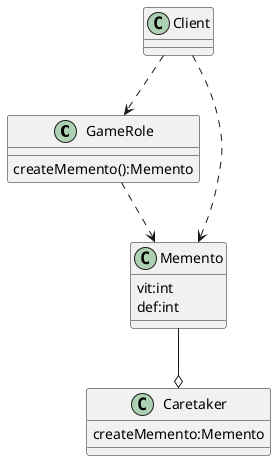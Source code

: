 @startuml
class GameRole{
createMemento():Memento
}
class Memento{
vit:int
def:int
}
class Caretaker{
createMemento:Memento
}

Client ..> GameRole
Client ..> Memento
GameRole ..> Memento
Memento --o Caretaker
@enduml